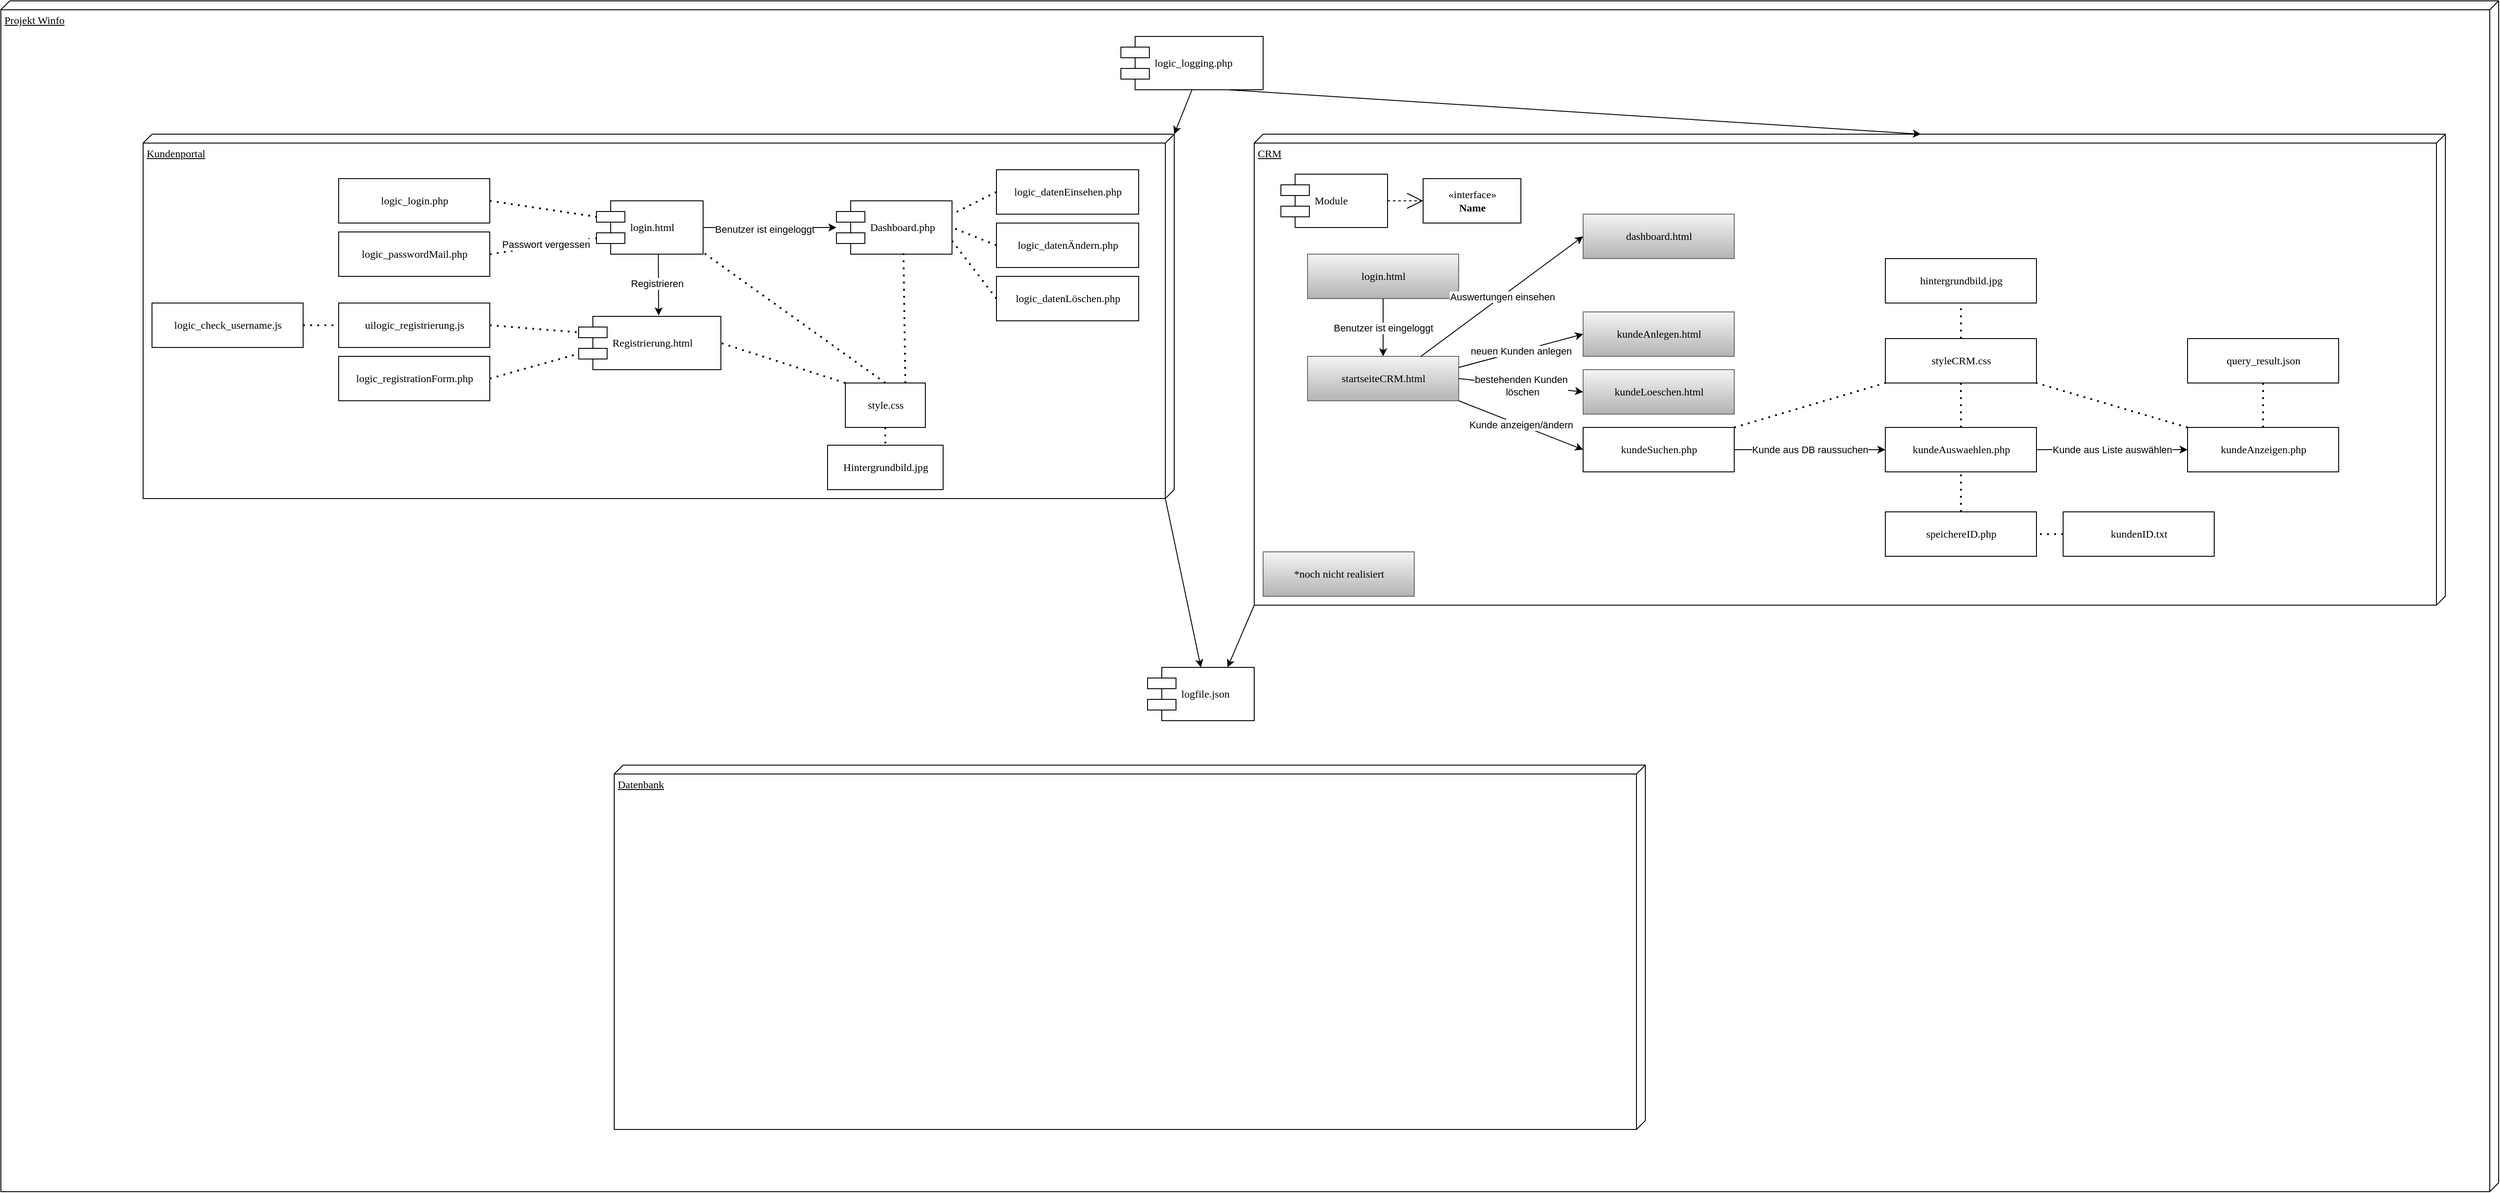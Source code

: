 <mxfile version="20.5.3" type="embed"><diagram name="Page-1" id="5f0bae14-7c28-e335-631c-24af17079c00"><mxGraphModel dx="3132" dy="2106" grid="1" gridSize="10" guides="1" tooltips="1" connect="1" arrows="1" fold="1" page="1" pageScale="1" pageWidth="1100" pageHeight="850" background="none" math="0" shadow="0"><root><mxCell id="0"/><mxCell id="1" parent="0"/><mxCell id="39150e848f15840c-3" value="Projekt Winfo" style="verticalAlign=top;align=left;spacingTop=8;spacingLeft=2;spacingRight=12;shape=cube;size=10;direction=south;fontStyle=4;html=1;rounded=0;shadow=0;comic=0;labelBackgroundColor=none;strokeWidth=1;fontFamily=Verdana;fontSize=12" parent="1" vertex="1"><mxGeometry x="-520" y="-150" width="2810" height="1340" as="geometry"/></mxCell><mxCell id="39150e848f15840c-1" value="Kundenportal" style="verticalAlign=top;align=left;spacingTop=8;spacingLeft=2;spacingRight=12;shape=cube;size=10;direction=south;fontStyle=4;html=1;rounded=0;shadow=0;comic=0;labelBackgroundColor=none;strokeWidth=1;fontFamily=Verdana;fontSize=12" parent="1" vertex="1"><mxGeometry x="-360" width="1160" height="410" as="geometry"/></mxCell><mxCell id="39150e848f15840c-2" value="CRM" style="verticalAlign=top;align=left;spacingTop=8;spacingLeft=2;spacingRight=12;shape=cube;size=10;direction=south;fontStyle=4;html=1;rounded=0;shadow=0;comic=0;labelBackgroundColor=none;strokeWidth=1;fontFamily=Verdana;fontSize=12" parent="1" vertex="1"><mxGeometry x="890" width="1340" height="530" as="geometry"/></mxCell><mxCell id="39150e848f15840c-7" value="Module" style="shape=component;align=left;spacingLeft=36;rounded=0;shadow=0;comic=0;labelBackgroundColor=none;strokeWidth=1;fontFamily=Verdana;fontSize=12;html=1;" parent="1" vertex="1"><mxGeometry x="920" y="45" width="120" height="60" as="geometry"/></mxCell><mxCell id="39150e848f15840c-8" value="&amp;laquo;interface&amp;raquo;&lt;br&gt;&lt;b&gt;Name&lt;/b&gt;" style="html=1;rounded=0;shadow=0;comic=0;labelBackgroundColor=none;strokeWidth=1;fontFamily=Verdana;fontSize=12;align=center;" parent="1" vertex="1"><mxGeometry x="1080" y="50" width="110" height="50" as="geometry"/></mxCell><mxCell id="39150e848f15840c-16" style="edgeStyle=orthogonalEdgeStyle;rounded=0;html=1;dashed=1;labelBackgroundColor=none;startArrow=none;startFill=0;startSize=8;endArrow=open;endFill=0;endSize=16;fontFamily=Verdana;fontSize=12;" parent="1" source="39150e848f15840c-7" target="39150e848f15840c-8" edge="1"><mxGeometry relative="1" as="geometry"/></mxCell><mxCell id="5SAm_muPhoIXsMc5tjmJ-1" value="login.html" style="shape=component;align=left;spacingLeft=36;rounded=0;shadow=0;comic=0;labelBackgroundColor=none;strokeWidth=1;fontFamily=Verdana;fontSize=12;html=1;" parent="1" vertex="1"><mxGeometry x="150" y="75" width="120" height="60" as="geometry"/></mxCell><mxCell id="5SAm_muPhoIXsMc5tjmJ-2" value="Registrierung.html" style="shape=component;align=left;spacingLeft=36;rounded=0;shadow=0;comic=0;labelBackgroundColor=none;strokeWidth=1;fontFamily=Verdana;fontSize=12;html=1;" parent="1" vertex="1"><mxGeometry x="130" y="205" width="160" height="60" as="geometry"/></mxCell><mxCell id="5SAm_muPhoIXsMc5tjmJ-3" value="Dashboard.php" style="shape=component;align=left;spacingLeft=36;rounded=0;shadow=0;comic=0;labelBackgroundColor=none;strokeWidth=1;fontFamily=Verdana;fontSize=12;html=1;" parent="1" vertex="1"><mxGeometry x="420" y="75" width="130" height="60" as="geometry"/></mxCell><mxCell id="5SAm_muPhoIXsMc5tjmJ-4" value="" style="endArrow=classic;html=1;rounded=0;exitX=0.58;exitY=0.997;exitDx=0;exitDy=0;exitPerimeter=0;" parent="1" source="5SAm_muPhoIXsMc5tjmJ-1" edge="1"><mxGeometry width="50" height="50" relative="1" as="geometry"><mxPoint x="520" y="180" as="sourcePoint"/><mxPoint x="220" y="204" as="targetPoint"/></mxGeometry></mxCell><mxCell id="5SAm_muPhoIXsMc5tjmJ-5" value="Registrieren" style="edgeLabel;html=1;align=center;verticalAlign=middle;resizable=0;points=[];" parent="5SAm_muPhoIXsMc5tjmJ-4" vertex="1" connectable="0"><mxGeometry x="-0.053" y="-2" relative="1" as="geometry"><mxPoint as="offset"/></mxGeometry></mxCell><mxCell id="5SAm_muPhoIXsMc5tjmJ-6" value="" style="endArrow=classic;html=1;rounded=0;exitX=1;exitY=0.5;exitDx=0;exitDy=0;" parent="1" source="5SAm_muPhoIXsMc5tjmJ-1" target="5SAm_muPhoIXsMc5tjmJ-3" edge="1"><mxGeometry width="50" height="50" relative="1" as="geometry"><mxPoint x="520" y="180" as="sourcePoint"/><mxPoint x="570" y="130" as="targetPoint"/></mxGeometry></mxCell><mxCell id="5SAm_muPhoIXsMc5tjmJ-7" value="Benutzer ist eingeloggt" style="edgeLabel;html=1;align=center;verticalAlign=middle;resizable=0;points=[];" parent="5SAm_muPhoIXsMc5tjmJ-6" vertex="1" connectable="0"><mxGeometry x="-0.083" y="-2" relative="1" as="geometry"><mxPoint as="offset"/></mxGeometry></mxCell><mxCell id="5SAm_muPhoIXsMc5tjmJ-8" value="logic_datenEinsehen.php" style="html=1;rounded=0;shadow=0;comic=0;labelBackgroundColor=none;strokeWidth=1;fontFamily=Verdana;fontSize=12;align=center;" parent="1" vertex="1"><mxGeometry x="600" y="40" width="160" height="50" as="geometry"/></mxCell><mxCell id="5SAm_muPhoIXsMc5tjmJ-9" value="logic_datenÄndern.php" style="html=1;rounded=0;shadow=0;comic=0;labelBackgroundColor=none;strokeWidth=1;fontFamily=Verdana;fontSize=12;align=center;" parent="1" vertex="1"><mxGeometry x="600" y="100" width="160" height="50" as="geometry"/></mxCell><mxCell id="5SAm_muPhoIXsMc5tjmJ-10" value="logic_datenLöschen.php" style="html=1;rounded=0;shadow=0;comic=0;labelBackgroundColor=none;strokeWidth=1;fontFamily=Verdana;fontSize=12;align=center;" parent="1" vertex="1"><mxGeometry x="600" y="160" width="160" height="50" as="geometry"/></mxCell><mxCell id="5SAm_muPhoIXsMc5tjmJ-11" value="logic_login.php" style="html=1;rounded=0;shadow=0;comic=0;labelBackgroundColor=none;strokeWidth=1;fontFamily=Verdana;fontSize=12;align=center;" parent="1" vertex="1"><mxGeometry x="-140" y="50" width="170" height="50" as="geometry"/></mxCell><mxCell id="5SAm_muPhoIXsMc5tjmJ-12" value="logic_passwordMail.php" style="html=1;rounded=0;shadow=0;comic=0;labelBackgroundColor=none;strokeWidth=1;fontFamily=Verdana;fontSize=12;align=center;" parent="1" vertex="1"><mxGeometry x="-140" y="110" width="170" height="50" as="geometry"/></mxCell><mxCell id="5SAm_muPhoIXsMc5tjmJ-13" value="logic_registrationForm.php" style="html=1;rounded=0;shadow=0;comic=0;labelBackgroundColor=none;strokeWidth=1;fontFamily=Verdana;fontSize=12;align=center;" parent="1" vertex="1"><mxGeometry x="-140" y="250" width="170" height="50" as="geometry"/></mxCell><mxCell id="5SAm_muPhoIXsMc5tjmJ-14" value="uilogic_registrierung.js" style="html=1;rounded=0;shadow=0;comic=0;labelBackgroundColor=none;strokeWidth=1;fontFamily=Verdana;fontSize=12;align=center;" parent="1" vertex="1"><mxGeometry x="-140" y="190" width="170" height="50" as="geometry"/></mxCell><mxCell id="5SAm_muPhoIXsMc5tjmJ-16" value="" style="endArrow=none;dashed=1;html=1;dashPattern=1 3;strokeWidth=2;rounded=0;exitX=1;exitY=0.5;exitDx=0;exitDy=0;entryX=0;entryY=0.3;entryDx=0;entryDy=0;" parent="1" source="5SAm_muPhoIXsMc5tjmJ-11" target="5SAm_muPhoIXsMc5tjmJ-1" edge="1"><mxGeometry width="50" height="50" relative="1" as="geometry"><mxPoint x="390" y="320" as="sourcePoint"/><mxPoint x="440" y="270" as="targetPoint"/></mxGeometry></mxCell><mxCell id="5SAm_muPhoIXsMc5tjmJ-17" value="" style="endArrow=none;dashed=1;html=1;dashPattern=1 3;strokeWidth=2;rounded=0;exitX=1;exitY=0.5;exitDx=0;exitDy=0;entryX=0;entryY=0.7;entryDx=0;entryDy=0;" parent="1" source="5SAm_muPhoIXsMc5tjmJ-12" target="5SAm_muPhoIXsMc5tjmJ-1" edge="1"><mxGeometry width="50" height="50" relative="1" as="geometry"><mxPoint x="390" y="320" as="sourcePoint"/><mxPoint x="440" y="270" as="targetPoint"/></mxGeometry></mxCell><mxCell id="5SAm_muPhoIXsMc5tjmJ-29" value="Passwort vergessen" style="edgeLabel;html=1;align=center;verticalAlign=middle;resizable=0;points=[];" parent="5SAm_muPhoIXsMc5tjmJ-17" vertex="1" connectable="0"><mxGeometry x="0.03" y="2" relative="1" as="geometry"><mxPoint x="1" as="offset"/></mxGeometry></mxCell><mxCell id="5SAm_muPhoIXsMc5tjmJ-18" value="" style="endArrow=none;dashed=1;html=1;dashPattern=1 3;strokeWidth=2;rounded=0;exitX=1;exitY=0.5;exitDx=0;exitDy=0;entryX=0;entryY=0.3;entryDx=0;entryDy=0;" parent="1" source="5SAm_muPhoIXsMc5tjmJ-14" target="5SAm_muPhoIXsMc5tjmJ-2" edge="1"><mxGeometry width="50" height="50" relative="1" as="geometry"><mxPoint x="390" y="320" as="sourcePoint"/><mxPoint x="440" y="270" as="targetPoint"/></mxGeometry></mxCell><mxCell id="5SAm_muPhoIXsMc5tjmJ-19" value="" style="endArrow=none;dashed=1;html=1;dashPattern=1 3;strokeWidth=2;rounded=0;exitX=1;exitY=0.5;exitDx=0;exitDy=0;entryX=0;entryY=0.7;entryDx=0;entryDy=0;" parent="1" source="5SAm_muPhoIXsMc5tjmJ-13" target="5SAm_muPhoIXsMc5tjmJ-2" edge="1"><mxGeometry width="50" height="50" relative="1" as="geometry"><mxPoint x="390" y="320" as="sourcePoint"/><mxPoint x="440" y="270" as="targetPoint"/></mxGeometry></mxCell><mxCell id="5SAm_muPhoIXsMc5tjmJ-20" value="" style="endArrow=none;dashed=1;html=1;dashPattern=1 3;strokeWidth=2;rounded=0;entryX=1;entryY=0.25;entryDx=0;entryDy=0;exitX=0;exitY=0.5;exitDx=0;exitDy=0;" parent="1" source="5SAm_muPhoIXsMc5tjmJ-8" target="5SAm_muPhoIXsMc5tjmJ-3" edge="1"><mxGeometry width="50" height="50" relative="1" as="geometry"><mxPoint x="390" y="320" as="sourcePoint"/><mxPoint x="440" y="270" as="targetPoint"/></mxGeometry></mxCell><mxCell id="5SAm_muPhoIXsMc5tjmJ-21" value="" style="endArrow=none;dashed=1;html=1;dashPattern=1 3;strokeWidth=2;rounded=0;entryX=1;entryY=0.5;entryDx=0;entryDy=0;exitX=0;exitY=0.5;exitDx=0;exitDy=0;" parent="1" source="5SAm_muPhoIXsMc5tjmJ-9" target="5SAm_muPhoIXsMc5tjmJ-3" edge="1"><mxGeometry width="50" height="50" relative="1" as="geometry"><mxPoint x="390" y="320" as="sourcePoint"/><mxPoint x="440" y="270" as="targetPoint"/></mxGeometry></mxCell><mxCell id="5SAm_muPhoIXsMc5tjmJ-22" value="" style="endArrow=none;dashed=1;html=1;dashPattern=1 3;strokeWidth=2;rounded=0;entryX=1;entryY=0.75;entryDx=0;entryDy=0;exitX=0;exitY=0.5;exitDx=0;exitDy=0;" parent="1" source="5SAm_muPhoIXsMc5tjmJ-10" target="5SAm_muPhoIXsMc5tjmJ-3" edge="1"><mxGeometry width="50" height="50" relative="1" as="geometry"><mxPoint x="390" y="320" as="sourcePoint"/><mxPoint x="440" y="270" as="targetPoint"/></mxGeometry></mxCell><mxCell id="5SAm_muPhoIXsMc5tjmJ-23" value="logic_logging.php" style="shape=component;align=left;spacingLeft=36;rounded=0;shadow=0;comic=0;labelBackgroundColor=none;strokeWidth=1;fontFamily=Verdana;fontSize=12;html=1;" parent="1" vertex="1"><mxGeometry x="740" y="-110" width="160" height="60" as="geometry"/></mxCell><mxCell id="5SAm_muPhoIXsMc5tjmJ-24" value="logfile.json" style="shape=component;align=left;spacingLeft=36;rounded=0;shadow=0;comic=0;labelBackgroundColor=none;strokeWidth=1;fontFamily=Verdana;fontSize=12;html=1;" parent="1" vertex="1"><mxGeometry x="770" y="600" width="120" height="60" as="geometry"/></mxCell><mxCell id="5SAm_muPhoIXsMc5tjmJ-25" value="" style="endArrow=classic;html=1;rounded=0;exitX=0;exitY=0;exitDx=410;exitDy=10;exitPerimeter=0;entryX=0.5;entryY=0;entryDx=0;entryDy=0;" parent="1" source="39150e848f15840c-1" target="5SAm_muPhoIXsMc5tjmJ-24" edge="1"><mxGeometry width="50" height="50" relative="1" as="geometry"><mxPoint x="410" y="390" as="sourcePoint"/><mxPoint x="460" y="340" as="targetPoint"/></mxGeometry></mxCell><mxCell id="5SAm_muPhoIXsMc5tjmJ-26" value="" style="endArrow=classic;html=1;rounded=0;exitX=1;exitY=1;exitDx=0;exitDy=0;exitPerimeter=0;entryX=0.75;entryY=0;entryDx=0;entryDy=0;" parent="1" source="39150e848f15840c-2" target="5SAm_muPhoIXsMc5tjmJ-24" edge="1"><mxGeometry width="50" height="50" relative="1" as="geometry"><mxPoint x="410" y="390" as="sourcePoint"/><mxPoint x="460" y="340" as="targetPoint"/></mxGeometry></mxCell><mxCell id="5SAm_muPhoIXsMc5tjmJ-27" value="" style="endArrow=classic;html=1;rounded=0;exitX=0.5;exitY=1;exitDx=0;exitDy=0;entryX=0;entryY=0;entryDx=0;entryDy=0;entryPerimeter=0;" parent="1" source="5SAm_muPhoIXsMc5tjmJ-23" target="39150e848f15840c-1" edge="1"><mxGeometry width="50" height="50" relative="1" as="geometry"><mxPoint x="410" y="390" as="sourcePoint"/><mxPoint x="460" y="340" as="targetPoint"/></mxGeometry></mxCell><mxCell id="5SAm_muPhoIXsMc5tjmJ-28" value="" style="endArrow=classic;html=1;rounded=0;exitX=0.75;exitY=1;exitDx=0;exitDy=0;entryX=0;entryY=0;entryDx=0;entryDy=590;entryPerimeter=0;" parent="1" source="5SAm_muPhoIXsMc5tjmJ-23" target="39150e848f15840c-2" edge="1"><mxGeometry width="50" height="50" relative="1" as="geometry"><mxPoint x="410" y="200" as="sourcePoint"/><mxPoint x="460" y="150" as="targetPoint"/></mxGeometry></mxCell><mxCell id="5SAm_muPhoIXsMc5tjmJ-31" value="style.css" style="html=1;rounded=0;shadow=0;comic=0;labelBackgroundColor=none;strokeWidth=1;fontFamily=Verdana;fontSize=12;align=center;" parent="1" vertex="1"><mxGeometry x="430" y="280" width="90" height="50" as="geometry"/></mxCell><mxCell id="5SAm_muPhoIXsMc5tjmJ-32" value="logic_check_username.js" style="html=1;rounded=0;shadow=0;comic=0;labelBackgroundColor=none;strokeWidth=1;fontFamily=Verdana;fontSize=12;align=center;" parent="1" vertex="1"><mxGeometry x="-350" y="190" width="170" height="50" as="geometry"/></mxCell><mxCell id="5SAm_muPhoIXsMc5tjmJ-33" value="" style="endArrow=none;dashed=1;html=1;dashPattern=1 3;strokeWidth=2;rounded=0;exitX=1;exitY=0.5;exitDx=0;exitDy=0;entryX=0;entryY=0.5;entryDx=0;entryDy=0;" parent="1" source="5SAm_muPhoIXsMc5tjmJ-32" target="5SAm_muPhoIXsMc5tjmJ-14" edge="1"><mxGeometry width="50" height="50" relative="1" as="geometry"><mxPoint x="150" y="200" as="sourcePoint"/><mxPoint x="200" y="150" as="targetPoint"/></mxGeometry></mxCell><mxCell id="5SAm_muPhoIXsMc5tjmJ-34" value="Hintergrundbild.jpg" style="html=1;rounded=0;shadow=0;comic=0;labelBackgroundColor=none;strokeWidth=1;fontFamily=Verdana;fontSize=12;align=center;" parent="1" vertex="1"><mxGeometry x="410" y="350" width="130" height="50" as="geometry"/></mxCell><mxCell id="5SAm_muPhoIXsMc5tjmJ-35" value="" style="endArrow=none;dashed=1;html=1;dashPattern=1 3;strokeWidth=2;rounded=0;exitX=0.5;exitY=1;exitDx=0;exitDy=0;entryX=0.5;entryY=0;entryDx=0;entryDy=0;" parent="1" source="5SAm_muPhoIXsMc5tjmJ-31" target="5SAm_muPhoIXsMc5tjmJ-34" edge="1"><mxGeometry width="50" height="50" relative="1" as="geometry"><mxPoint x="150" y="200" as="sourcePoint"/><mxPoint x="200" y="150" as="targetPoint"/></mxGeometry></mxCell><mxCell id="5SAm_muPhoIXsMc5tjmJ-36" value="" style="endArrow=none;dashed=1;html=1;dashPattern=1 3;strokeWidth=2;rounded=0;entryX=1.012;entryY=0.985;entryDx=0;entryDy=0;entryPerimeter=0;exitX=0.5;exitY=0;exitDx=0;exitDy=0;" parent="1" source="5SAm_muPhoIXsMc5tjmJ-31" target="5SAm_muPhoIXsMc5tjmJ-1" edge="1"><mxGeometry width="50" height="50" relative="1" as="geometry"><mxPoint x="150" y="200" as="sourcePoint"/><mxPoint x="200" y="150" as="targetPoint"/></mxGeometry></mxCell><mxCell id="5SAm_muPhoIXsMc5tjmJ-37" value="" style="endArrow=none;dashed=1;html=1;dashPattern=1 3;strokeWidth=2;rounded=0;entryX=1;entryY=0.5;entryDx=0;entryDy=0;exitX=0;exitY=0;exitDx=0;exitDy=0;" parent="1" source="5SAm_muPhoIXsMc5tjmJ-31" target="5SAm_muPhoIXsMc5tjmJ-2" edge="1"><mxGeometry width="50" height="50" relative="1" as="geometry"><mxPoint x="150" y="200" as="sourcePoint"/><mxPoint x="200" y="150" as="targetPoint"/></mxGeometry></mxCell><mxCell id="5SAm_muPhoIXsMc5tjmJ-38" value="" style="endArrow=none;dashed=1;html=1;dashPattern=1 3;strokeWidth=2;rounded=0;exitX=0.75;exitY=0;exitDx=0;exitDy=0;entryX=0.58;entryY=0.985;entryDx=0;entryDy=0;entryPerimeter=0;" parent="1" source="5SAm_muPhoIXsMc5tjmJ-31" target="5SAm_muPhoIXsMc5tjmJ-3" edge="1"><mxGeometry width="50" height="50" relative="1" as="geometry"><mxPoint x="150" y="200" as="sourcePoint"/><mxPoint x="478" y="140" as="targetPoint"/></mxGeometry></mxCell><mxCell id="8wgebZHeNWihHzAkrnWp-1" value="kundeSuchen.php" style="html=1;rounded=0;shadow=0;comic=0;labelBackgroundColor=none;strokeWidth=1;fontFamily=Verdana;fontSize=12;align=center;" parent="1" vertex="1"><mxGeometry x="1260" y="330" width="170" height="50" as="geometry"/></mxCell><mxCell id="8wgebZHeNWihHzAkrnWp-2" value="kundeAuswaehlen&lt;span style=&quot;color: rgba(0, 0, 0, 0); font-family: monospace; font-size: 0px; text-align: start;&quot;&gt;%3CmxGraphModel%3E%3Croot%3E%3CmxCell%20id%3D%220%22%2F%3E%3CmxCell%20id%3D%221%22%20parent%3D%220%22%2F%3E%3CmxCell%20id%3D%222%22%20value%3D%22kundeSuchen.php%22%20style%3D%22html%3D1%3Brounded%3D0%3Bshadow%3D0%3Bcomic%3D0%3BlabelBackgroundColor%3Dnone%3BstrokeWidth%3D1%3BfontFamily%3DVerdana%3BfontSize%3D12%3Balign%3Dcenter%3B%22%20vertex%3D%221%22%20parent%3D%221%22%3E%3CmxGeometry%20x%3D%221030%22%20y%3D%22250%22%20width%3D%22170%22%20height%3D%2250%22%20as%3D%22geometry%22%2F%3E%3C%2FmxCell%3E%3C%2Froot%3E%3C%2FmxGraphModel%3E&lt;/span&gt;.php" style="html=1;rounded=0;shadow=0;comic=0;labelBackgroundColor=none;strokeWidth=1;fontFamily=Verdana;fontSize=12;align=center;" parent="1" vertex="1"><mxGeometry x="1600" y="330" width="170" height="50" as="geometry"/></mxCell><mxCell id="8wgebZHeNWihHzAkrnWp-3" value="kundeAnzeigen.php" style="html=1;rounded=0;shadow=0;comic=0;labelBackgroundColor=none;strokeWidth=1;fontFamily=Verdana;fontSize=12;align=center;" parent="1" vertex="1"><mxGeometry x="1940" y="330" width="170" height="50" as="geometry"/></mxCell><mxCell id="8wgebZHeNWihHzAkrnWp-4" value="startseiteCRM.html" style="html=1;rounded=0;shadow=0;comic=0;labelBackgroundColor=none;strokeWidth=1;fontFamily=Verdana;fontSize=12;align=center;fillColor=#f5f5f5;gradientColor=#b3b3b3;strokeColor=#666666;" parent="1" vertex="1"><mxGeometry x="950" y="250" width="170" height="50" as="geometry"/></mxCell><mxCell id="8wgebZHeNWihHzAkrnWp-5" value="dashboard.html" style="html=1;rounded=0;shadow=0;comic=0;labelBackgroundColor=none;strokeWidth=1;fontFamily=Verdana;fontSize=12;align=center;fillColor=#f5f5f5;strokeColor=#666666;gradientColor=#b3b3b3;" parent="1" vertex="1"><mxGeometry x="1260" y="90" width="170" height="50" as="geometry"/></mxCell><mxCell id="8wgebZHeNWihHzAkrnWp-6" value="login.html" style="html=1;rounded=0;shadow=0;comic=0;labelBackgroundColor=none;strokeWidth=1;fontFamily=Verdana;fontSize=12;align=center;fillColor=#f5f5f5;gradientColor=#b3b3b3;strokeColor=#666666;" parent="1" vertex="1"><mxGeometry x="950" y="135" width="170" height="50" as="geometry"/></mxCell><mxCell id="8wgebZHeNWihHzAkrnWp-7" value="Benutzer ist eingeloggt" style="endArrow=classic;html=1;rounded=0;exitX=0.5;exitY=1;exitDx=0;exitDy=0;entryX=0.5;entryY=0;entryDx=0;entryDy=0;" parent="1" source="8wgebZHeNWihHzAkrnWp-6" target="8wgebZHeNWihHzAkrnWp-4" edge="1"><mxGeometry width="50" height="50" relative="1" as="geometry"><mxPoint x="850" y="410" as="sourcePoint"/><mxPoint x="900" y="360" as="targetPoint"/></mxGeometry></mxCell><mxCell id="8wgebZHeNWihHzAkrnWp-8" value="kundeAnlegen.html" style="html=1;rounded=0;shadow=0;comic=0;labelBackgroundColor=none;strokeWidth=1;fontFamily=Verdana;fontSize=12;align=center;fillColor=#f5f5f5;strokeColor=#666666;gradientColor=#b3b3b3;" parent="1" vertex="1"><mxGeometry x="1260" y="200" width="170" height="50" as="geometry"/></mxCell><mxCell id="8wgebZHeNWihHzAkrnWp-9" value="kundeLoeschen.html" style="html=1;rounded=0;shadow=0;comic=0;labelBackgroundColor=none;strokeWidth=1;fontFamily=Verdana;fontSize=12;align=center;fillColor=#f5f5f5;strokeColor=#666666;gradientColor=#b3b3b3;" parent="1" vertex="1"><mxGeometry x="1260" y="265" width="170" height="50" as="geometry"/></mxCell><mxCell id="8wgebZHeNWihHzAkrnWp-10" value="styleCRM.css" style="html=1;rounded=0;shadow=0;comic=0;labelBackgroundColor=none;strokeWidth=1;fontFamily=Verdana;fontSize=12;align=center;" parent="1" vertex="1"><mxGeometry x="1600" y="230" width="170" height="50" as="geometry"/></mxCell><mxCell id="8wgebZHeNWihHzAkrnWp-11" value="hintergrundbild.jpg" style="html=1;rounded=0;shadow=0;comic=0;labelBackgroundColor=none;strokeWidth=1;fontFamily=Verdana;fontSize=12;align=center;" parent="1" vertex="1"><mxGeometry x="1600" y="140" width="170" height="50" as="geometry"/></mxCell><mxCell id="8wgebZHeNWihHzAkrnWp-12" value="" style="endArrow=none;dashed=1;html=1;dashPattern=1 3;strokeWidth=2;rounded=0;exitX=0.5;exitY=0;exitDx=0;exitDy=0;entryX=0.5;entryY=1;entryDx=0;entryDy=0;" parent="1" source="8wgebZHeNWihHzAkrnWp-10" target="8wgebZHeNWihHzAkrnWp-11" edge="1"><mxGeometry width="50" height="50" relative="1" as="geometry"><mxPoint x="1170" y="410" as="sourcePoint"/><mxPoint x="1220" y="360" as="targetPoint"/></mxGeometry></mxCell><mxCell id="8wgebZHeNWihHzAkrnWp-13" value="neuen Kunden anlegen&lt;span style=&quot;color: rgba(0, 0, 0, 0); font-family: monospace; font-size: 0px; text-align: start; background-color: rgb(251, 251, 251);&quot;&gt;%3CmxGraphModel%3E%3Croot%3E%3CmxCell%20id%3D%220%22%2F%3E%3CmxCell%20id%3D%221%22%20parent%3D%220%22%2F%3E%3CmxCell%20id%3D%222%22%20value%3D%22Benutzer%20ist%20eingeloggt%22%20style%3D%22endArrow%3Dclassic%3Bhtml%3D1%3Brounded%3D0%3BexitX%3D0.5%3BexitY%3D1%3BexitDx%3D0%3BexitDy%3D0%3BentryX%3D0.5%3BentryY%3D0%3BentryDx%3D0%3BentryDy%3D0%3B%22%20edge%3D%221%22%20parent%3D%221%22%3E%3CmxGeometry%20width%3D%2250%22%20height%3D%2250%22%20relative%3D%221%22%20as%3D%22geometry%22%3E%3CmxPoint%20x%3D%221035%22%20y%3D%22185%22%20as%3D%22sourcePoint%22%2F%3E%3CmxPoint%20x%3D%221035%22%20y%3D%22250%22%20as%3D%22targetPoint%22%2F%3E%3C%2FmxGeometry%3E%3C%2FmxCell%3E%3C%2Froot%3E%3C%2FmxGraphModel%3E&lt;/span&gt;" style="endArrow=classic;html=1;rounded=0;exitX=1;exitY=0.25;exitDx=0;exitDy=0;entryX=0;entryY=0.5;entryDx=0;entryDy=0;" parent="1" source="8wgebZHeNWihHzAkrnWp-4" target="8wgebZHeNWihHzAkrnWp-8" edge="1"><mxGeometry width="50" height="50" relative="1" as="geometry"><mxPoint x="1045" y="195" as="sourcePoint"/><mxPoint x="1045" y="260" as="targetPoint"/></mxGeometry></mxCell><mxCell id="8wgebZHeNWihHzAkrnWp-14" value="bestehenden Kunden&lt;div&gt;&amp;nbsp;löschen&lt;/div&gt;" style="endArrow=classic;html=1;rounded=0;exitX=1;exitY=0.5;exitDx=0;exitDy=0;entryX=0;entryY=0.5;entryDx=0;entryDy=0;" parent="1" source="8wgebZHeNWihHzAkrnWp-4" target="8wgebZHeNWihHzAkrnWp-9" edge="1"><mxGeometry width="50" height="50" relative="1" as="geometry"><mxPoint x="1130" y="273" as="sourcePoint"/><mxPoint x="1270" y="235" as="targetPoint"/></mxGeometry></mxCell><mxCell id="8wgebZHeNWihHzAkrnWp-15" value="Kunde anzeigen/ändern" style="endArrow=classic;html=1;rounded=0;exitX=1;exitY=1;exitDx=0;exitDy=0;entryX=0;entryY=0.5;entryDx=0;entryDy=0;" parent="1" source="8wgebZHeNWihHzAkrnWp-4" target="8wgebZHeNWihHzAkrnWp-1" edge="1"><mxGeometry width="50" height="50" relative="1" as="geometry"><mxPoint x="1140" y="283" as="sourcePoint"/><mxPoint x="1280" y="245" as="targetPoint"/></mxGeometry></mxCell><mxCell id="8wgebZHeNWihHzAkrnWp-16" value="Auswertungen einsehen" style="endArrow=classic;html=1;rounded=0;exitX=0.75;exitY=0;exitDx=0;exitDy=0;entryX=0;entryY=0.5;entryDx=0;entryDy=0;" parent="1" source="8wgebZHeNWihHzAkrnWp-4" target="8wgebZHeNWihHzAkrnWp-5" edge="1"><mxGeometry width="50" height="50" relative="1" as="geometry"><mxPoint x="1150" y="293" as="sourcePoint"/><mxPoint x="1290" y="255" as="targetPoint"/></mxGeometry></mxCell><mxCell id="8wgebZHeNWihHzAkrnWp-17" value="Kunde aus DB raussuchen" style="endArrow=classic;html=1;rounded=0;exitX=1;exitY=0.5;exitDx=0;exitDy=0;entryX=0;entryY=0.5;entryDx=0;entryDy=0;" parent="1" source="8wgebZHeNWihHzAkrnWp-1" target="8wgebZHeNWihHzAkrnWp-2" edge="1"><mxGeometry width="50" height="50" relative="1" as="geometry"><mxPoint x="1160" y="303" as="sourcePoint"/><mxPoint x="1300" y="265" as="targetPoint"/></mxGeometry></mxCell><mxCell id="8wgebZHeNWihHzAkrnWp-18" value="Kunde aus Liste auswählen" style="endArrow=classic;html=1;rounded=0;exitX=1;exitY=0.5;exitDx=0;exitDy=0;entryX=0;entryY=0.5;entryDx=0;entryDy=0;" parent="1" source="8wgebZHeNWihHzAkrnWp-2" target="8wgebZHeNWihHzAkrnWp-3" edge="1"><mxGeometry width="50" height="50" relative="1" as="geometry"><mxPoint x="1170" y="313" as="sourcePoint"/><mxPoint x="1310" y="275" as="targetPoint"/></mxGeometry></mxCell><mxCell id="8wgebZHeNWihHzAkrnWp-19" value="" style="endArrow=none;dashed=1;html=1;dashPattern=1 3;strokeWidth=2;rounded=0;exitX=0.5;exitY=1;exitDx=0;exitDy=0;entryX=0.5;entryY=0;entryDx=0;entryDy=0;" parent="1" source="8wgebZHeNWihHzAkrnWp-10" target="8wgebZHeNWihHzAkrnWp-2" edge="1"><mxGeometry width="50" height="50" relative="1" as="geometry"><mxPoint x="1695" y="240" as="sourcePoint"/><mxPoint x="1695" y="200" as="targetPoint"/></mxGeometry></mxCell><mxCell id="8wgebZHeNWihHzAkrnWp-20" value="" style="endArrow=none;dashed=1;html=1;dashPattern=1 3;strokeWidth=2;rounded=0;exitX=1;exitY=0;exitDx=0;exitDy=0;entryX=0;entryY=1;entryDx=0;entryDy=0;" parent="1" source="8wgebZHeNWihHzAkrnWp-1" target="8wgebZHeNWihHzAkrnWp-10" edge="1"><mxGeometry width="50" height="50" relative="1" as="geometry"><mxPoint x="1705" y="250" as="sourcePoint"/><mxPoint x="1705" y="210" as="targetPoint"/></mxGeometry></mxCell><mxCell id="8wgebZHeNWihHzAkrnWp-21" value="" style="endArrow=none;dashed=1;html=1;dashPattern=1 3;strokeWidth=2;rounded=0;exitX=0;exitY=0;exitDx=0;exitDy=0;entryX=1;entryY=1;entryDx=0;entryDy=0;" parent="1" source="8wgebZHeNWihHzAkrnWp-3" target="8wgebZHeNWihHzAkrnWp-10" edge="1"><mxGeometry width="50" height="50" relative="1" as="geometry"><mxPoint x="1715" y="260" as="sourcePoint"/><mxPoint x="1715" y="220" as="targetPoint"/></mxGeometry></mxCell><mxCell id="8wgebZHeNWihHzAkrnWp-23" value="speichereID.php" style="html=1;rounded=0;shadow=0;comic=0;labelBackgroundColor=none;strokeWidth=1;fontFamily=Verdana;fontSize=12;align=center;" parent="1" vertex="1"><mxGeometry x="1600" y="425" width="170" height="50" as="geometry"/></mxCell><mxCell id="8wgebZHeNWihHzAkrnWp-26" value="" style="endArrow=none;dashed=1;html=1;dashPattern=1 3;strokeWidth=2;rounded=0;exitX=0.5;exitY=0;exitDx=0;exitDy=0;entryX=0.5;entryY=1;entryDx=0;entryDy=0;" parent="1" source="8wgebZHeNWihHzAkrnWp-23" target="8wgebZHeNWihHzAkrnWp-2" edge="1"><mxGeometry width="50" height="50" relative="1" as="geometry"><mxPoint x="1695" y="290" as="sourcePoint"/><mxPoint x="1695" y="340" as="targetPoint"/></mxGeometry></mxCell><mxCell id="8wgebZHeNWihHzAkrnWp-27" value="kundenID.txt" style="html=1;rounded=0;shadow=0;comic=0;labelBackgroundColor=none;strokeWidth=1;fontFamily=Verdana;fontSize=12;align=center;" parent="1" vertex="1"><mxGeometry x="1800" y="425" width="170" height="50" as="geometry"/></mxCell><mxCell id="8wgebZHeNWihHzAkrnWp-29" value="" style="endArrow=none;dashed=1;html=1;dashPattern=1 3;strokeWidth=2;rounded=0;exitX=0;exitY=0.5;exitDx=0;exitDy=0;entryX=1;entryY=0.5;entryDx=0;entryDy=0;" parent="1" source="8wgebZHeNWihHzAkrnWp-27" target="8wgebZHeNWihHzAkrnWp-23" edge="1"><mxGeometry width="50" height="50" relative="1" as="geometry"><mxPoint x="1695" y="435" as="sourcePoint"/><mxPoint x="1695" y="390" as="targetPoint"/></mxGeometry></mxCell><mxCell id="8wgebZHeNWihHzAkrnWp-30" value="query_result.json" style="html=1;rounded=0;shadow=0;comic=0;labelBackgroundColor=none;strokeWidth=1;fontFamily=Verdana;fontSize=12;align=center;" parent="1" vertex="1"><mxGeometry x="1940" y="230" width="170" height="50" as="geometry"/></mxCell><mxCell id="8wgebZHeNWihHzAkrnWp-31" value="" style="endArrow=none;dashed=1;html=1;dashPattern=1 3;strokeWidth=2;rounded=0;exitX=0.5;exitY=0;exitDx=0;exitDy=0;entryX=0.5;entryY=1;entryDx=0;entryDy=0;" parent="1" source="8wgebZHeNWihHzAkrnWp-3" target="8wgebZHeNWihHzAkrnWp-30" edge="1"><mxGeometry width="50" height="50" relative="1" as="geometry"><mxPoint x="1950" y="340" as="sourcePoint"/><mxPoint x="1780" y="290" as="targetPoint"/></mxGeometry></mxCell><mxCell id="8wgebZHeNWihHzAkrnWp-32" value="*noch nicht realisiert" style="html=1;rounded=0;shadow=0;comic=0;labelBackgroundColor=none;strokeWidth=1;fontFamily=Verdana;fontSize=12;align=center;fillColor=#f5f5f5;gradientColor=#b3b3b3;strokeColor=#666666;" parent="1" vertex="1"><mxGeometry x="900" y="470" width="170" height="50" as="geometry"/></mxCell><mxCell id="2" value="Datenbank" style="verticalAlign=top;align=left;spacingTop=8;spacingLeft=2;spacingRight=12;shape=cube;size=10;direction=south;fontStyle=4;html=1;rounded=0;shadow=0;comic=0;labelBackgroundColor=none;strokeWidth=1;fontFamily=Verdana;fontSize=12" vertex="1" parent="1"><mxGeometry x="170" y="710" width="1160" height="410" as="geometry"/></mxCell></root></mxGraphModel></diagram></mxfile>